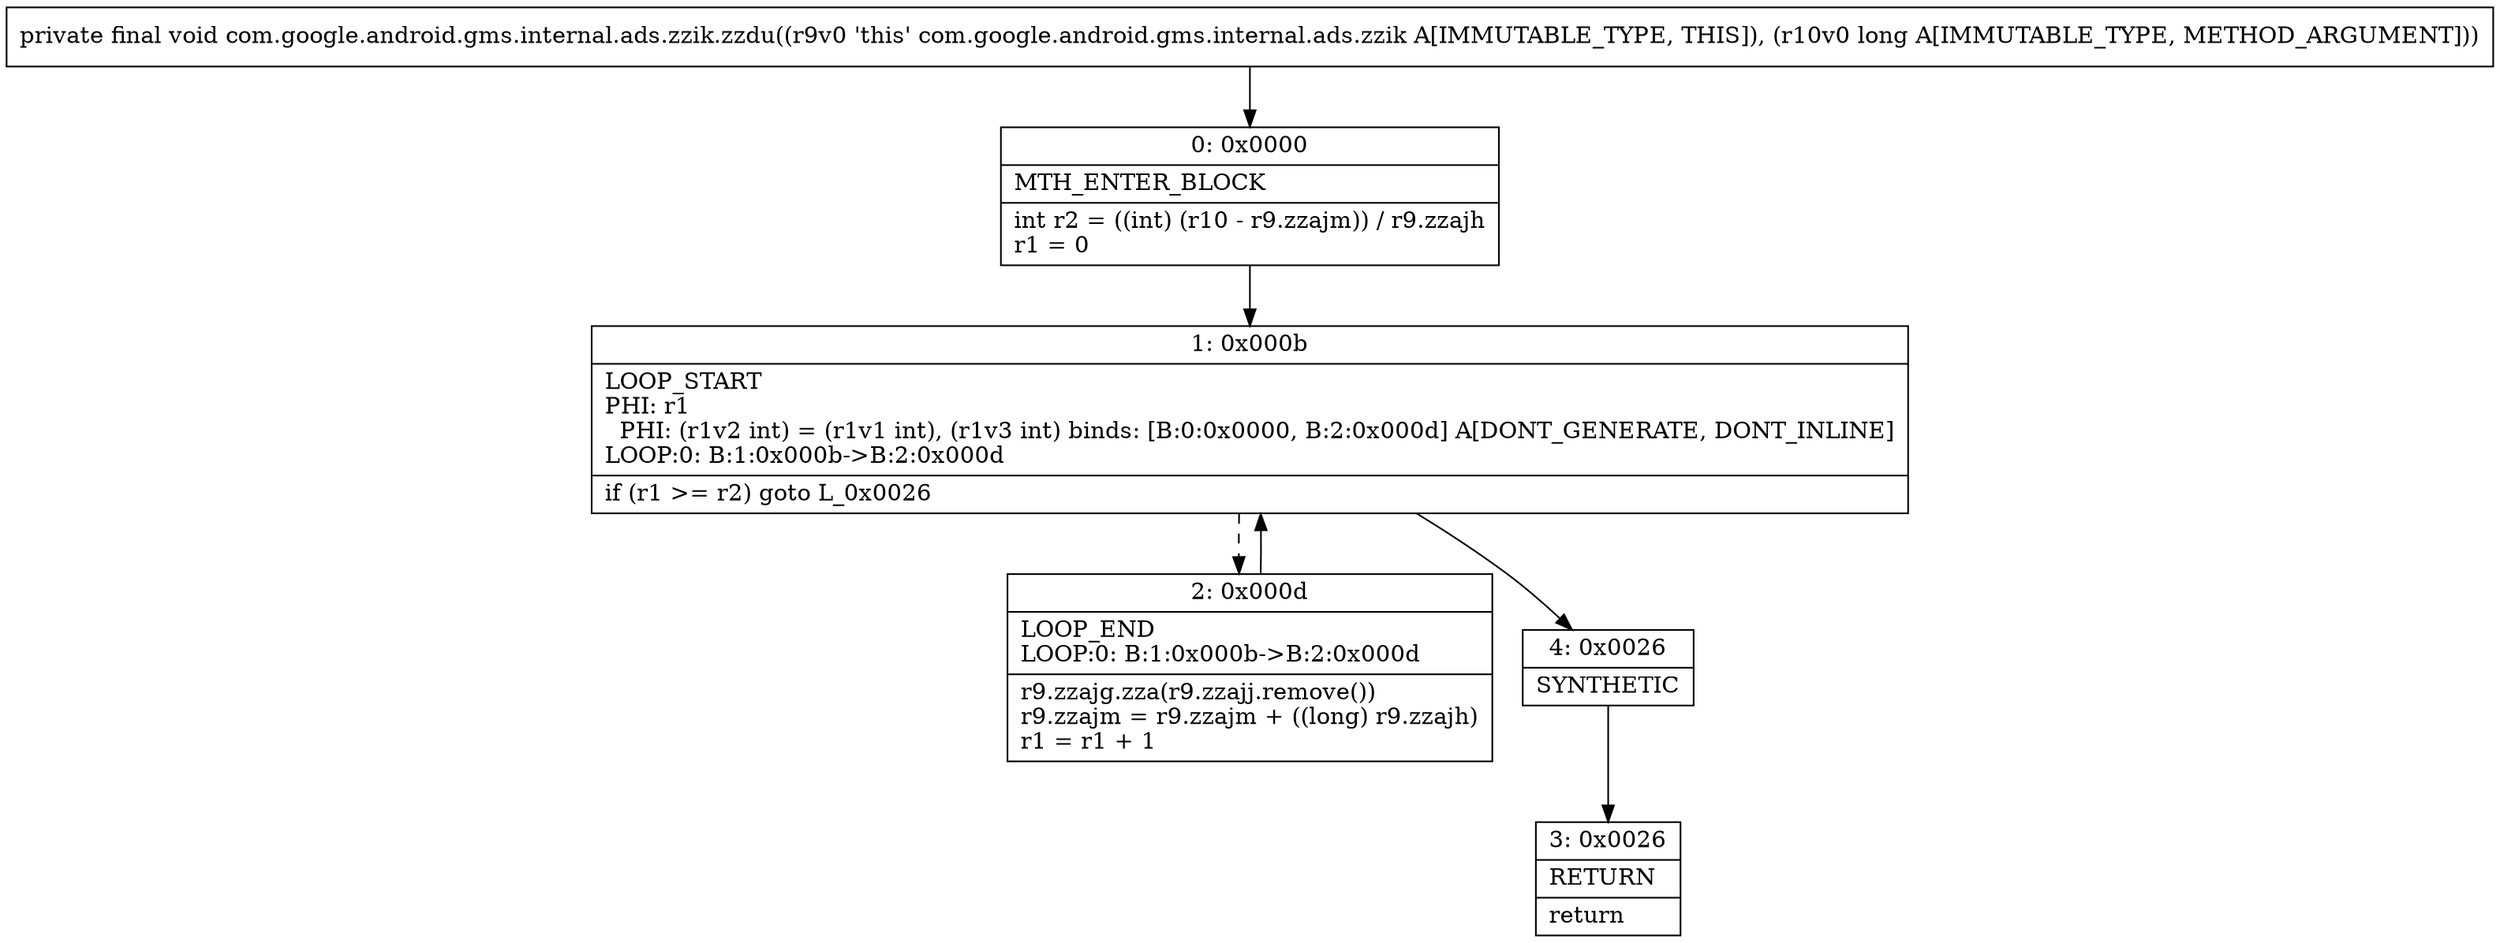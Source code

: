 digraph "CFG forcom.google.android.gms.internal.ads.zzik.zzdu(J)V" {
Node_0 [shape=record,label="{0\:\ 0x0000|MTH_ENTER_BLOCK\l|int r2 = ((int) (r10 \- r9.zzajm)) \/ r9.zzajh\lr1 = 0\l}"];
Node_1 [shape=record,label="{1\:\ 0x000b|LOOP_START\lPHI: r1 \l  PHI: (r1v2 int) = (r1v1 int), (r1v3 int) binds: [B:0:0x0000, B:2:0x000d] A[DONT_GENERATE, DONT_INLINE]\lLOOP:0: B:1:0x000b\-\>B:2:0x000d\l|if (r1 \>= r2) goto L_0x0026\l}"];
Node_2 [shape=record,label="{2\:\ 0x000d|LOOP_END\lLOOP:0: B:1:0x000b\-\>B:2:0x000d\l|r9.zzajg.zza(r9.zzajj.remove())\lr9.zzajm = r9.zzajm + ((long) r9.zzajh)\lr1 = r1 + 1\l}"];
Node_3 [shape=record,label="{3\:\ 0x0026|RETURN\l|return\l}"];
Node_4 [shape=record,label="{4\:\ 0x0026|SYNTHETIC\l}"];
MethodNode[shape=record,label="{private final void com.google.android.gms.internal.ads.zzik.zzdu((r9v0 'this' com.google.android.gms.internal.ads.zzik A[IMMUTABLE_TYPE, THIS]), (r10v0 long A[IMMUTABLE_TYPE, METHOD_ARGUMENT])) }"];
MethodNode -> Node_0;
Node_0 -> Node_1;
Node_1 -> Node_2[style=dashed];
Node_1 -> Node_4;
Node_2 -> Node_1;
Node_4 -> Node_3;
}

